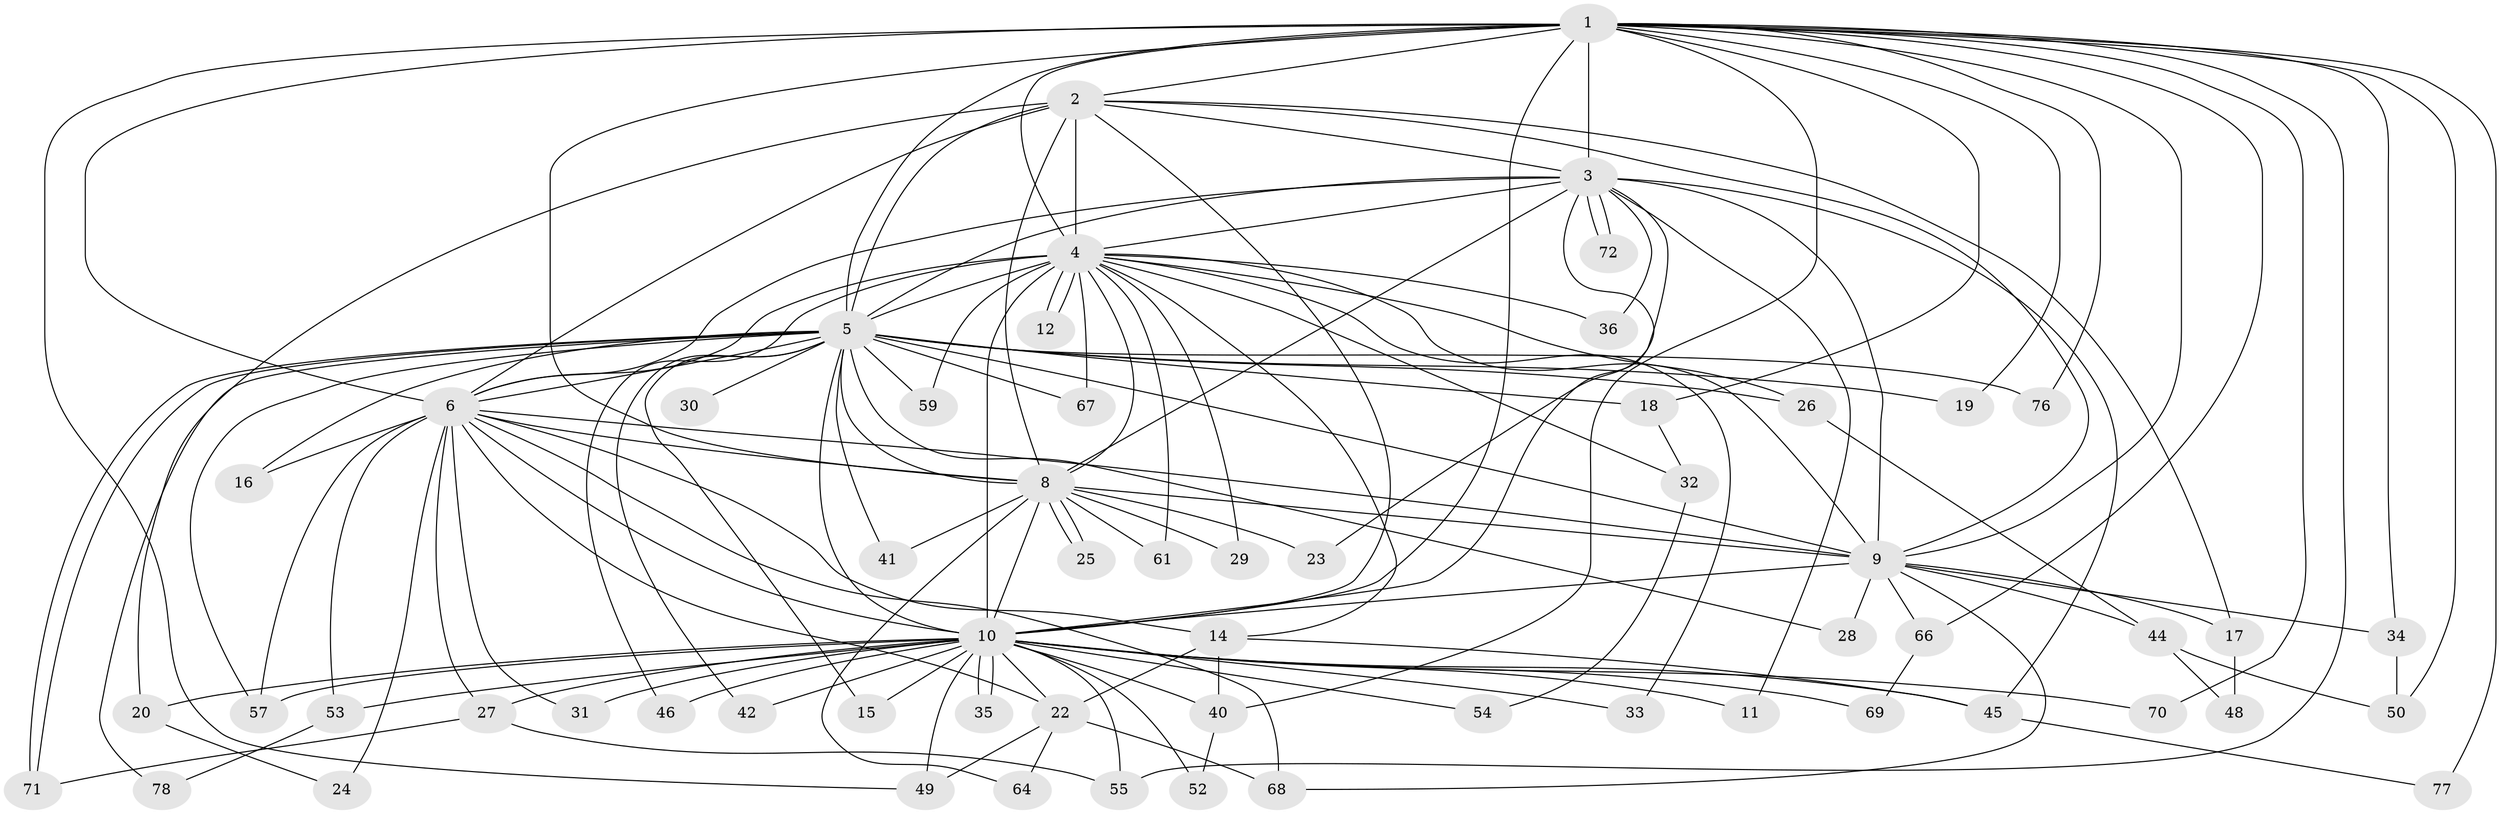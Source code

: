 // Generated by graph-tools (version 1.1) at 2025/51/02/27/25 19:51:42]
// undirected, 60 vertices, 146 edges
graph export_dot {
graph [start="1"]
  node [color=gray90,style=filled];
  1 [super="+62"];
  2 [super="+21"];
  3 [super="+39"];
  4 [super="+38"];
  5 [super="+7"];
  6 [super="+13"];
  8 [super="+74"];
  9 [super="+37"];
  10 [super="+47"];
  11;
  12;
  14;
  15;
  16;
  17;
  18;
  19;
  20;
  22 [super="+56"];
  23;
  24;
  25;
  26;
  27 [super="+73"];
  28 [super="+43"];
  29;
  30;
  31;
  32;
  33;
  34;
  35;
  36;
  40 [super="+58"];
  41;
  42;
  44 [super="+63"];
  45 [super="+51"];
  46;
  48;
  49 [super="+60"];
  50;
  52;
  53;
  54;
  55 [super="+65"];
  57 [super="+79"];
  59;
  61;
  64;
  66;
  67;
  68 [super="+75"];
  69;
  70;
  71;
  72;
  76;
  77;
  78;
  1 -- 2;
  1 -- 3 [weight=2];
  1 -- 4 [weight=2];
  1 -- 5 [weight=2];
  1 -- 6;
  1 -- 8 [weight=2];
  1 -- 9;
  1 -- 10;
  1 -- 18;
  1 -- 19;
  1 -- 34;
  1 -- 40;
  1 -- 49;
  1 -- 50;
  1 -- 55;
  1 -- 66;
  1 -- 70;
  1 -- 76;
  1 -- 77;
  2 -- 3;
  2 -- 4;
  2 -- 5 [weight=2];
  2 -- 6;
  2 -- 8;
  2 -- 9;
  2 -- 10;
  2 -- 17;
  2 -- 20;
  3 -- 4;
  3 -- 5 [weight=2];
  3 -- 6;
  3 -- 8 [weight=2];
  3 -- 9;
  3 -- 10;
  3 -- 11;
  3 -- 23;
  3 -- 36;
  3 -- 45;
  3 -- 72;
  3 -- 72;
  4 -- 5 [weight=2];
  4 -- 6;
  4 -- 8;
  4 -- 9;
  4 -- 10 [weight=2];
  4 -- 12;
  4 -- 12;
  4 -- 14;
  4 -- 26;
  4 -- 29;
  4 -- 32;
  4 -- 33;
  4 -- 36;
  4 -- 46;
  4 -- 59;
  4 -- 61;
  4 -- 67;
  5 -- 6 [weight=2];
  5 -- 8 [weight=2];
  5 -- 9 [weight=3];
  5 -- 10 [weight=2];
  5 -- 26;
  5 -- 71;
  5 -- 71;
  5 -- 67;
  5 -- 76;
  5 -- 78;
  5 -- 15;
  5 -- 16;
  5 -- 18;
  5 -- 19;
  5 -- 28 [weight=2];
  5 -- 30;
  5 -- 41;
  5 -- 42;
  5 -- 57;
  5 -- 59;
  6 -- 8 [weight=2];
  6 -- 9;
  6 -- 10;
  6 -- 14;
  6 -- 16;
  6 -- 24;
  6 -- 27;
  6 -- 31;
  6 -- 53;
  6 -- 57;
  6 -- 22;
  6 -- 68;
  8 -- 9;
  8 -- 10;
  8 -- 23;
  8 -- 25;
  8 -- 25;
  8 -- 29;
  8 -- 41;
  8 -- 61;
  8 -- 64;
  9 -- 10;
  9 -- 17;
  9 -- 28;
  9 -- 34;
  9 -- 44;
  9 -- 66;
  9 -- 68;
  10 -- 11;
  10 -- 15;
  10 -- 20;
  10 -- 22;
  10 -- 27;
  10 -- 31;
  10 -- 33;
  10 -- 35;
  10 -- 35;
  10 -- 40;
  10 -- 42;
  10 -- 45;
  10 -- 46;
  10 -- 52;
  10 -- 53;
  10 -- 54;
  10 -- 69;
  10 -- 70;
  10 -- 49;
  10 -- 55;
  10 -- 57;
  14 -- 22;
  14 -- 45;
  14 -- 40;
  17 -- 48;
  18 -- 32;
  20 -- 24;
  22 -- 64;
  22 -- 68;
  22 -- 49;
  26 -- 44;
  27 -- 55;
  27 -- 71;
  32 -- 54;
  34 -- 50;
  40 -- 52;
  44 -- 48;
  44 -- 50;
  45 -- 77;
  53 -- 78;
  66 -- 69;
}
